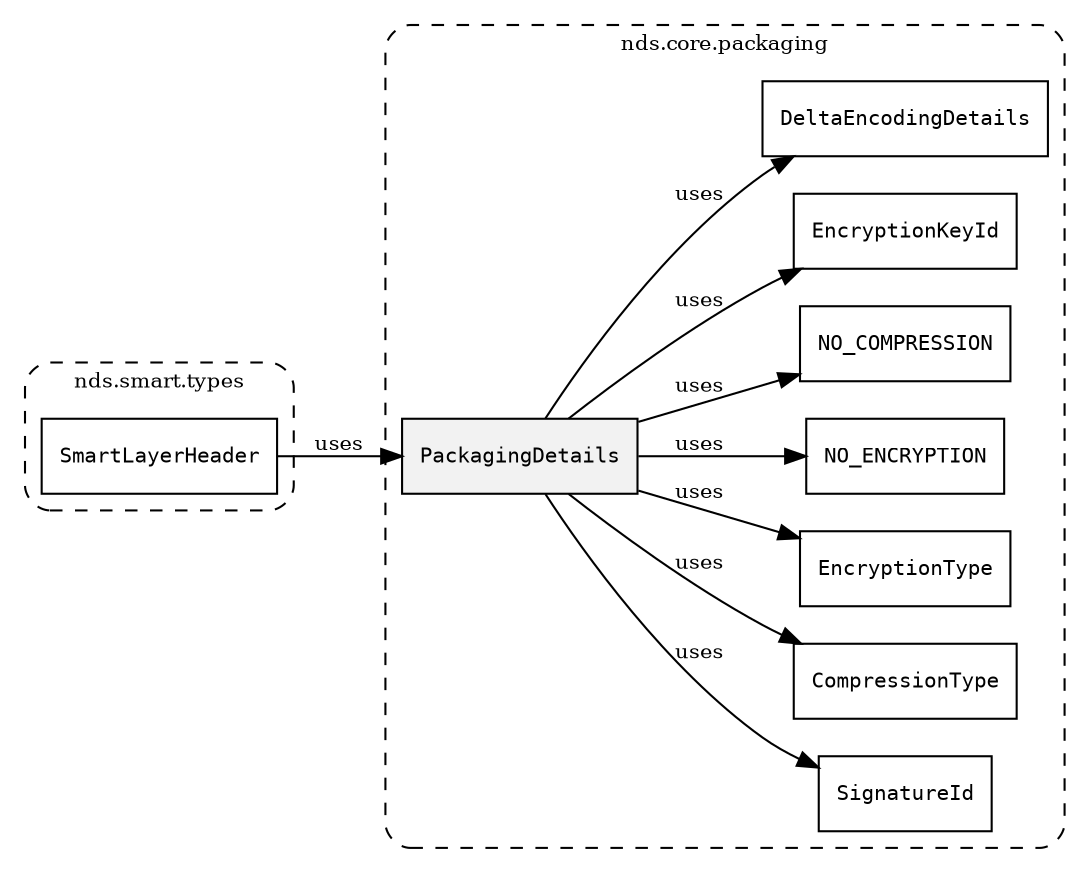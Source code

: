 /**
 * This dot file creates symbol collaboration diagram for PackagingDetails.
 */
digraph ZSERIO
{
    node [shape=box, fontsize=10];
    rankdir="LR";
    fontsize=10;
    tooltip="PackagingDetails collaboration diagram";

    subgraph "cluster_nds.core.packaging"
    {
        style="dashed, rounded";
        label="nds.core.packaging";
        tooltip="Package nds.core.packaging";
        href="../../../content/packages/nds.core.packaging.html#Package-nds-core-packaging";
        target="_parent";

        "PackagingDetails" [style="filled", fillcolor="#0000000D", target="_parent", label=<<font face="monospace"><table align="center" border="0" cellspacing="0" cellpadding="0"><tr><td href="../../../content/packages/nds.core.packaging.html#Structure-PackagingDetails" title="Structure defined in nds.core.packaging">PackagingDetails</td></tr></table></font>>];
        "SignatureId" [target="_parent", label=<<font face="monospace"><table align="center" border="0" cellspacing="0" cellpadding="0"><tr><td href="../../../content/packages/nds.core.packaging.html#Subtype-SignatureId" title="Subtype defined in nds.core.packaging">SignatureId</td></tr></table></font>>];
        "CompressionType" [target="_parent", label=<<font face="monospace"><table align="center" border="0" cellspacing="0" cellpadding="0"><tr><td href="../../../content/packages/nds.core.packaging.html#Subtype-CompressionType" title="Subtype defined in nds.core.packaging">CompressionType</td></tr></table></font>>];
        "EncryptionType" [target="_parent", label=<<font face="monospace"><table align="center" border="0" cellspacing="0" cellpadding="0"><tr><td href="../../../content/packages/nds.core.packaging.html#Subtype-EncryptionType" title="Subtype defined in nds.core.packaging">EncryptionType</td></tr></table></font>>];
        "NO_ENCRYPTION" [target="_parent", label=<<font face="monospace"><table align="center" border="0" cellspacing="0" cellpadding="0"><tr><td href="../../../content/packages/nds.core.packaging.html#Constant-NO_ENCRYPTION" title="Constant defined in nds.core.packaging">NO_ENCRYPTION</td></tr></table></font>>];
        "NO_COMPRESSION" [target="_parent", label=<<font face="monospace"><table align="center" border="0" cellspacing="0" cellpadding="0"><tr><td href="../../../content/packages/nds.core.packaging.html#Constant-NO_COMPRESSION" title="Constant defined in nds.core.packaging">NO_COMPRESSION</td></tr></table></font>>];
        "EncryptionKeyId" [target="_parent", label=<<font face="monospace"><table align="center" border="0" cellspacing="0" cellpadding="0"><tr><td href="../../../content/packages/nds.core.packaging.html#Subtype-EncryptionKeyId" title="Subtype defined in nds.core.packaging">EncryptionKeyId</td></tr></table></font>>];
        "DeltaEncodingDetails" [target="_parent", label=<<font face="monospace"><table align="center" border="0" cellspacing="0" cellpadding="0"><tr><td href="../../../content/packages/nds.core.packaging.html#Structure-DeltaEncodingDetails" title="Structure defined in nds.core.packaging">DeltaEncodingDetails</td></tr></table></font>>];
    }

    subgraph "cluster_nds.smart.types"
    {
        style="dashed, rounded";
        label="nds.smart.types";
        tooltip="Package nds.smart.types";
        href="../../../content/packages/nds.smart.types.html#Package-nds-smart-types";
        target="_parent";

        "SmartLayerHeader" [target="_parent", label=<<font face="monospace"><table align="center" border="0" cellspacing="0" cellpadding="0"><tr><td href="../../../content/packages/nds.smart.types.html#Structure-SmartLayerHeader" title="Structure defined in nds.smart.types">SmartLayerHeader</td></tr></table></font>>];
    }

    "PackagingDetails" -> "SignatureId" [label="uses", fontsize=10];
    "PackagingDetails" -> "CompressionType" [label="uses", fontsize=10];
    "PackagingDetails" -> "EncryptionType" [label="uses", fontsize=10];
    "PackagingDetails" -> "NO_ENCRYPTION" [label="uses", fontsize=10];
    "PackagingDetails" -> "NO_COMPRESSION" [label="uses", fontsize=10];
    "PackagingDetails" -> "EncryptionKeyId" [label="uses", fontsize=10];
    "PackagingDetails" -> "DeltaEncodingDetails" [label="uses", fontsize=10];
    "SmartLayerHeader" -> "PackagingDetails" [label="uses", fontsize=10];
}
